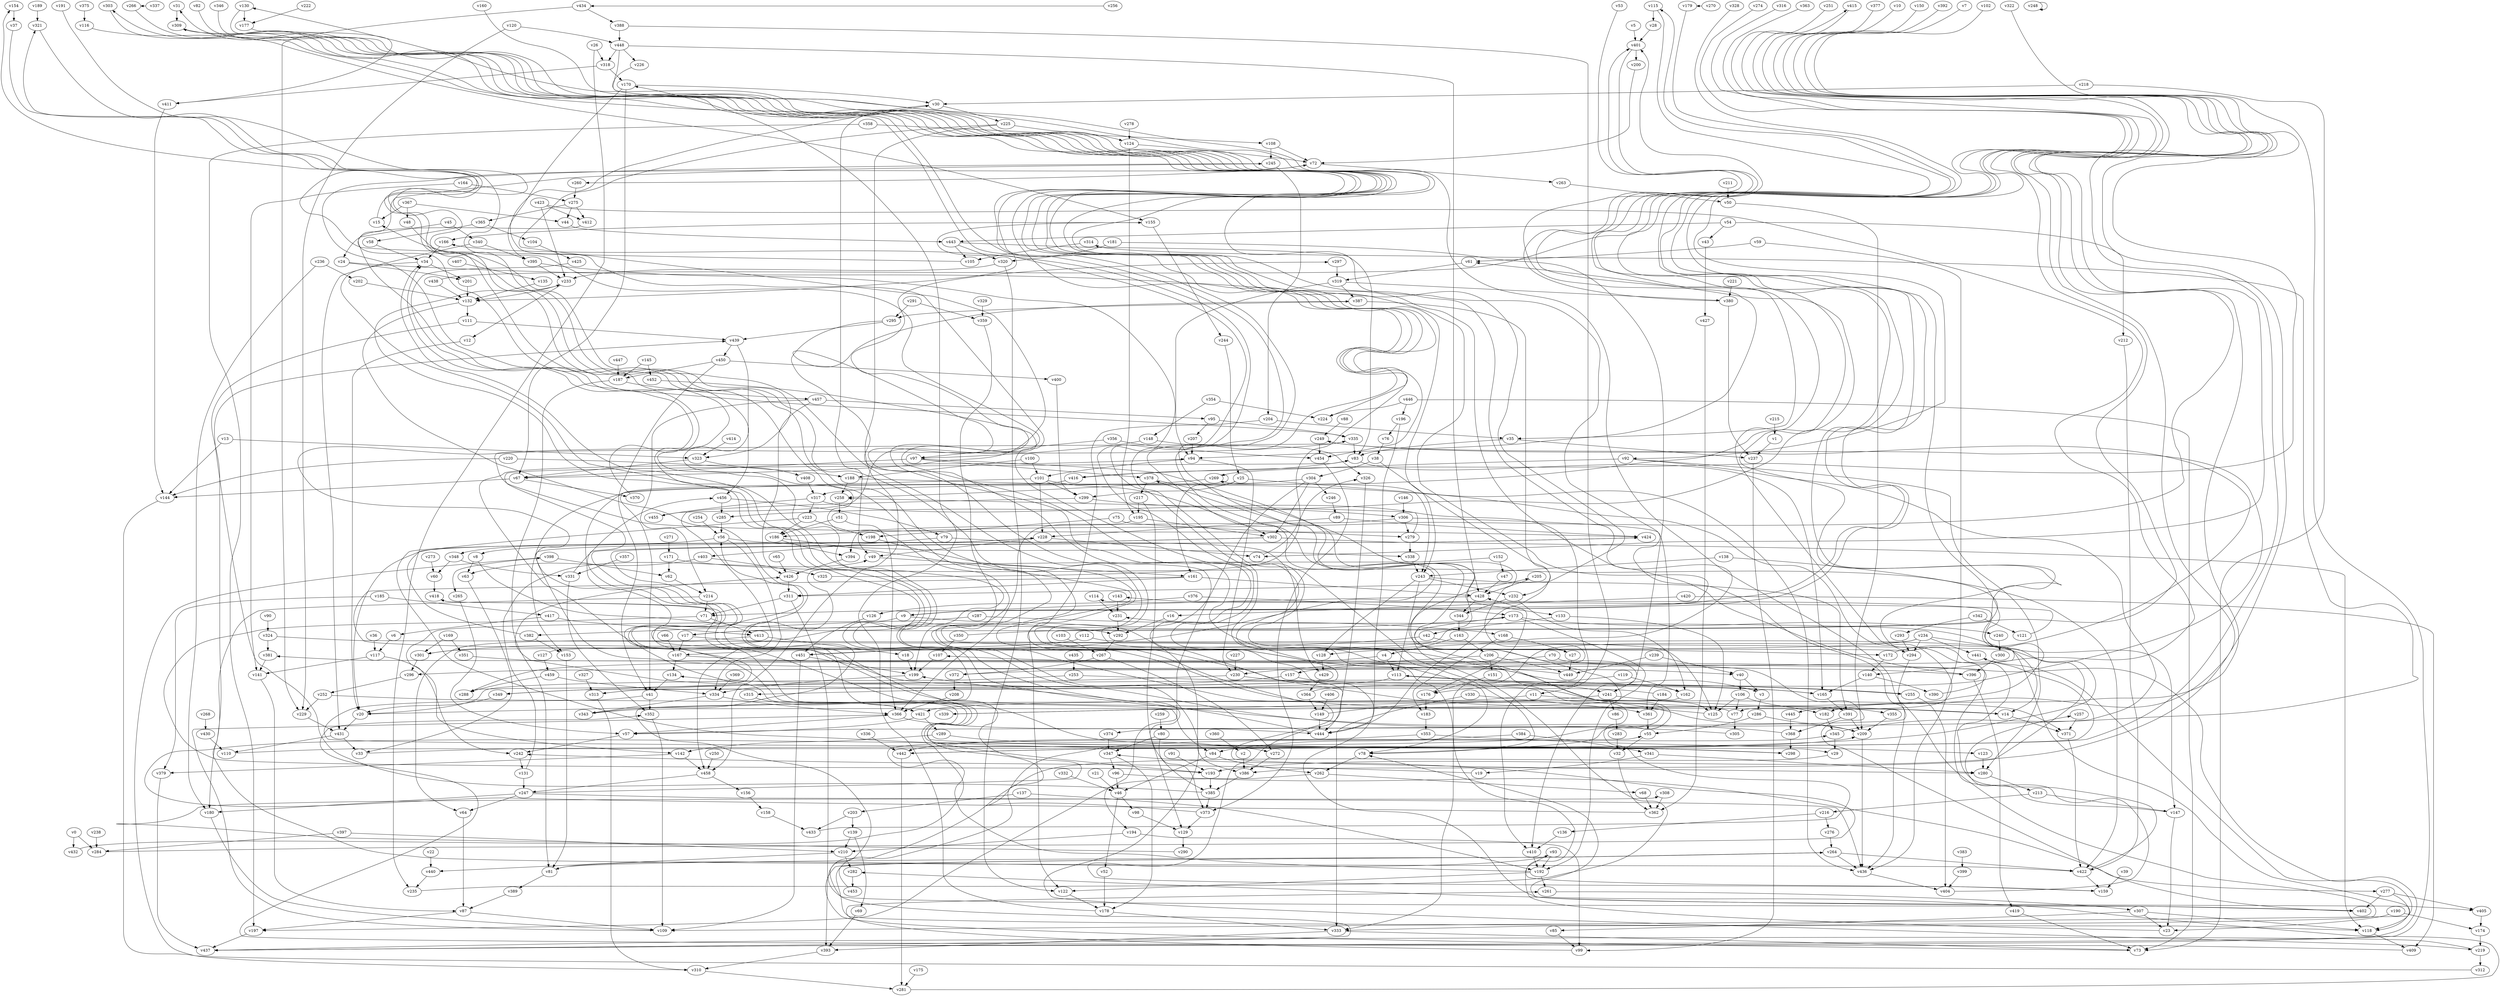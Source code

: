 // Benchmark game 687 - 460 vertices
// time_bound: 179
// targets: v182
digraph G {
    v0 [name="v0", player=1];
    v1 [name="v1", player=0];
    v2 [name="v2", player=0];
    v3 [name="v3", player=1];
    v4 [name="v4", player=1];
    v5 [name="v5", player=1];
    v6 [name="v6", player=0];
    v7 [name="v7", player=0];
    v8 [name="v8", player=1];
    v9 [name="v9", player=0];
    v10 [name="v10", player=0];
    v11 [name="v11", player=1];
    v12 [name="v12", player=1];
    v13 [name="v13", player=0];
    v14 [name="v14", player=1];
    v15 [name="v15", player=0];
    v16 [name="v16", player=0];
    v17 [name="v17", player=1];
    v18 [name="v18", player=1];
    v19 [name="v19", player=1];
    v20 [name="v20", player=1];
    v21 [name="v21", player=0];
    v22 [name="v22", player=1];
    v23 [name="v23", player=0];
    v24 [name="v24", player=0];
    v25 [name="v25", player=1];
    v26 [name="v26", player=1];
    v27 [name="v27", player=0];
    v28 [name="v28", player=0];
    v29 [name="v29", player=0];
    v30 [name="v30", player=1];
    v31 [name="v31", player=0];
    v32 [name="v32", player=1];
    v33 [name="v33", player=1];
    v34 [name="v34", player=1];
    v35 [name="v35", player=1];
    v36 [name="v36", player=1];
    v37 [name="v37", player=1];
    v38 [name="v38", player=0];
    v39 [name="v39", player=1];
    v40 [name="v40", player=1];
    v41 [name="v41", player=0];
    v42 [name="v42", player=1];
    v43 [name="v43", player=0];
    v44 [name="v44", player=0];
    v45 [name="v45", player=0];
    v46 [name="v46", player=1];
    v47 [name="v47", player=1];
    v48 [name="v48", player=1];
    v49 [name="v49", player=1];
    v50 [name="v50", player=1];
    v51 [name="v51", player=1];
    v52 [name="v52", player=0];
    v53 [name="v53", player=1];
    v54 [name="v54", player=0];
    v55 [name="v55", player=1];
    v56 [name="v56", player=1];
    v57 [name="v57", player=0];
    v58 [name="v58", player=0];
    v59 [name="v59", player=0];
    v60 [name="v60", player=0];
    v61 [name="v61", player=0];
    v62 [name="v62", player=0];
    v63 [name="v63", player=0];
    v64 [name="v64", player=0];
    v65 [name="v65", player=1];
    v66 [name="v66", player=1];
    v67 [name="v67", player=0];
    v68 [name="v68", player=1];
    v69 [name="v69", player=0];
    v70 [name="v70", player=0];
    v71 [name="v71", player=0];
    v72 [name="v72", player=0];
    v73 [name="v73", player=1];
    v74 [name="v74", player=1];
    v75 [name="v75", player=1];
    v76 [name="v76", player=0];
    v77 [name="v77", player=1];
    v78 [name="v78", player=0];
    v79 [name="v79", player=1];
    v80 [name="v80", player=0];
    v81 [name="v81", player=1];
    v82 [name="v82", player=0];
    v83 [name="v83", player=1];
    v84 [name="v84", player=1];
    v85 [name="v85", player=1];
    v86 [name="v86", player=0];
    v87 [name="v87", player=1];
    v88 [name="v88", player=1];
    v89 [name="v89", player=1];
    v90 [name="v90", player=0];
    v91 [name="v91", player=0];
    v92 [name="v92", player=1];
    v93 [name="v93", player=0];
    v94 [name="v94", player=1];
    v95 [name="v95", player=0];
    v96 [name="v96", player=1];
    v97 [name="v97", player=1];
    v98 [name="v98", player=0];
    v99 [name="v99", player=0];
    v100 [name="v100", player=1];
    v101 [name="v101", player=0];
    v102 [name="v102", player=1];
    v103 [name="v103", player=0];
    v104 [name="v104", player=1];
    v105 [name="v105", player=0];
    v106 [name="v106", player=1];
    v107 [name="v107", player=1];
    v108 [name="v108", player=1];
    v109 [name="v109", player=1];
    v110 [name="v110", player=1];
    v111 [name="v111", player=1];
    v112 [name="v112", player=1];
    v113 [name="v113", player=1];
    v114 [name="v114", player=0];
    v115 [name="v115", player=0];
    v116 [name="v116", player=1];
    v117 [name="v117", player=1];
    v118 [name="v118", player=1];
    v119 [name="v119", player=1];
    v120 [name="v120", player=1];
    v121 [name="v121", player=0];
    v122 [name="v122", player=1];
    v123 [name="v123", player=1];
    v124 [name="v124", player=0];
    v125 [name="v125", player=0];
    v126 [name="v126", player=0];
    v127 [name="v127", player=1];
    v128 [name="v128", player=0];
    v129 [name="v129", player=1];
    v130 [name="v130", player=1];
    v131 [name="v131", player=0];
    v132 [name="v132", player=0];
    v133 [name="v133", player=0];
    v134 [name="v134", player=1];
    v135 [name="v135", player=1];
    v136 [name="v136", player=1];
    v137 [name="v137", player=1];
    v138 [name="v138", player=0];
    v139 [name="v139", player=1];
    v140 [name="v140", player=1];
    v141 [name="v141", player=1];
    v142 [name="v142", player=1];
    v143 [name="v143", player=0];
    v144 [name="v144", player=0];
    v145 [name="v145", player=0];
    v146 [name="v146", player=1];
    v147 [name="v147", player=0];
    v148 [name="v148", player=0];
    v149 [name="v149", player=0];
    v150 [name="v150", player=0];
    v151 [name="v151", player=1];
    v152 [name="v152", player=0];
    v153 [name="v153", player=0];
    v154 [name="v154", player=0];
    v155 [name="v155", player=0];
    v156 [name="v156", player=1];
    v157 [name="v157", player=0];
    v158 [name="v158", player=0];
    v159 [name="v159", player=0];
    v160 [name="v160", player=1];
    v161 [name="v161", player=1];
    v162 [name="v162", player=0];
    v163 [name="v163", player=0];
    v164 [name="v164", player=1];
    v165 [name="v165", player=0];
    v166 [name="v166", player=0];
    v167 [name="v167", player=1];
    v168 [name="v168", player=0];
    v169 [name="v169", player=0];
    v170 [name="v170", player=0];
    v171 [name="v171", player=0];
    v172 [name="v172", player=0];
    v173 [name="v173", player=0];
    v174 [name="v174", player=0];
    v175 [name="v175", player=0];
    v176 [name="v176", player=0];
    v177 [name="v177", player=0];
    v178 [name="v178", player=1];
    v179 [name="v179", player=0];
    v180 [name="v180", player=0];
    v181 [name="v181", player=1];
    v182 [name="v182", player=1, target=1];
    v183 [name="v183", player=0];
    v184 [name="v184", player=1];
    v185 [name="v185", player=0];
    v186 [name="v186", player=1];
    v187 [name="v187", player=1];
    v188 [name="v188", player=1];
    v189 [name="v189", player=0];
    v190 [name="v190", player=0];
    v191 [name="v191", player=0];
    v192 [name="v192", player=0];
    v193 [name="v193", player=1];
    v194 [name="v194", player=0];
    v195 [name="v195", player=1];
    v196 [name="v196", player=0];
    v197 [name="v197", player=1];
    v198 [name="v198", player=1];
    v199 [name="v199", player=0];
    v200 [name="v200", player=0];
    v201 [name="v201", player=1];
    v202 [name="v202", player=1];
    v203 [name="v203", player=1];
    v204 [name="v204", player=0];
    v205 [name="v205", player=0];
    v206 [name="v206", player=1];
    v207 [name="v207", player=0];
    v208 [name="v208", player=1];
    v209 [name="v209", player=0];
    v210 [name="v210", player=1];
    v211 [name="v211", player=0];
    v212 [name="v212", player=0];
    v213 [name="v213", player=1];
    v214 [name="v214", player=1];
    v215 [name="v215", player=1];
    v216 [name="v216", player=1];
    v217 [name="v217", player=1];
    v218 [name="v218", player=1];
    v219 [name="v219", player=0];
    v220 [name="v220", player=1];
    v221 [name="v221", player=0];
    v222 [name="v222", player=1];
    v223 [name="v223", player=0];
    v224 [name="v224", player=0];
    v225 [name="v225", player=1];
    v226 [name="v226", player=0];
    v227 [name="v227", player=0];
    v228 [name="v228", player=0];
    v229 [name="v229", player=1];
    v230 [name="v230", player=0];
    v231 [name="v231", player=0];
    v232 [name="v232", player=0];
    v233 [name="v233", player=1];
    v234 [name="v234", player=1];
    v235 [name="v235", player=0];
    v236 [name="v236", player=1];
    v237 [name="v237", player=0];
    v238 [name="v238", player=0];
    v239 [name="v239", player=1];
    v240 [name="v240", player=1];
    v241 [name="v241", player=0];
    v242 [name="v242", player=0];
    v243 [name="v243", player=0];
    v244 [name="v244", player=1];
    v245 [name="v245", player=0];
    v246 [name="v246", player=0];
    v247 [name="v247", player=0];
    v248 [name="v248", player=0];
    v249 [name="v249", player=0];
    v250 [name="v250", player=0];
    v251 [name="v251", player=0];
    v252 [name="v252", player=1];
    v253 [name="v253", player=0];
    v254 [name="v254", player=1];
    v255 [name="v255", player=1];
    v256 [name="v256", player=1];
    v257 [name="v257", player=0];
    v258 [name="v258", player=0];
    v259 [name="v259", player=1];
    v260 [name="v260", player=1];
    v261 [name="v261", player=1];
    v262 [name="v262", player=0];
    v263 [name="v263", player=1];
    v264 [name="v264", player=0];
    v265 [name="v265", player=0];
    v266 [name="v266", player=0];
    v267 [name="v267", player=0];
    v268 [name="v268", player=0];
    v269 [name="v269", player=0];
    v270 [name="v270", player=1];
    v271 [name="v271", player=1];
    v272 [name="v272", player=1];
    v273 [name="v273", player=0];
    v274 [name="v274", player=1];
    v275 [name="v275", player=1];
    v276 [name="v276", player=1];
    v277 [name="v277", player=1];
    v278 [name="v278", player=0];
    v279 [name="v279", player=0];
    v280 [name="v280", player=0];
    v281 [name="v281", player=1];
    v282 [name="v282", player=0];
    v283 [name="v283", player=0];
    v284 [name="v284", player=1];
    v285 [name="v285", player=1];
    v286 [name="v286", player=0];
    v287 [name="v287", player=1];
    v288 [name="v288", player=0];
    v289 [name="v289", player=0];
    v290 [name="v290", player=0];
    v291 [name="v291", player=1];
    v292 [name="v292", player=1];
    v293 [name="v293", player=0];
    v294 [name="v294", player=0];
    v295 [name="v295", player=0];
    v296 [name="v296", player=1];
    v297 [name="v297", player=1];
    v298 [name="v298", player=1];
    v299 [name="v299", player=0];
    v300 [name="v300", player=0];
    v301 [name="v301", player=0];
    v302 [name="v302", player=1];
    v303 [name="v303", player=0];
    v304 [name="v304", player=0];
    v305 [name="v305", player=1];
    v306 [name="v306", player=0];
    v307 [name="v307", player=1];
    v308 [name="v308", player=1];
    v309 [name="v309", player=1];
    v310 [name="v310", player=1];
    v311 [name="v311", player=1];
    v312 [name="v312", player=1];
    v313 [name="v313", player=0];
    v314 [name="v314", player=0];
    v315 [name="v315", player=0];
    v316 [name="v316", player=1];
    v317 [name="v317", player=0];
    v318 [name="v318", player=0];
    v319 [name="v319", player=1];
    v320 [name="v320", player=0];
    v321 [name="v321", player=1];
    v322 [name="v322", player=1];
    v323 [name="v323", player=0];
    v324 [name="v324", player=1];
    v325 [name="v325", player=1];
    v326 [name="v326", player=0];
    v327 [name="v327", player=1];
    v328 [name="v328", player=0];
    v329 [name="v329", player=0];
    v330 [name="v330", player=0];
    v331 [name="v331", player=1];
    v332 [name="v332", player=1];
    v333 [name="v333", player=0];
    v334 [name="v334", player=1];
    v335 [name="v335", player=1];
    v336 [name="v336", player=0];
    v337 [name="v337", player=0];
    v338 [name="v338", player=0];
    v339 [name="v339", player=1];
    v340 [name="v340", player=1];
    v341 [name="v341", player=1];
    v342 [name="v342", player=1];
    v343 [name="v343", player=1];
    v344 [name="v344", player=0];
    v345 [name="v345", player=0];
    v346 [name="v346", player=0];
    v347 [name="v347", player=0];
    v348 [name="v348", player=0];
    v349 [name="v349", player=1];
    v350 [name="v350", player=0];
    v351 [name="v351", player=0];
    v352 [name="v352", player=1];
    v353 [name="v353", player=0];
    v354 [name="v354", player=1];
    v355 [name="v355", player=0];
    v356 [name="v356", player=1];
    v357 [name="v357", player=0];
    v358 [name="v358", player=0];
    v359 [name="v359", player=1];
    v360 [name="v360", player=0];
    v361 [name="v361", player=1];
    v362 [name="v362", player=1];
    v363 [name="v363", player=1];
    v364 [name="v364", player=0];
    v365 [name="v365", player=0];
    v366 [name="v366", player=0];
    v367 [name="v367", player=1];
    v368 [name="v368", player=1];
    v369 [name="v369", player=1];
    v370 [name="v370", player=1];
    v371 [name="v371", player=0];
    v372 [name="v372", player=0];
    v373 [name="v373", player=0];
    v374 [name="v374", player=0];
    v375 [name="v375", player=1];
    v376 [name="v376", player=1];
    v377 [name="v377", player=0];
    v378 [name="v378", player=1];
    v379 [name="v379", player=1];
    v380 [name="v380", player=0];
    v381 [name="v381", player=1];
    v382 [name="v382", player=0];
    v383 [name="v383", player=0];
    v384 [name="v384", player=0];
    v385 [name="v385", player=0];
    v386 [name="v386", player=1];
    v387 [name="v387", player=1];
    v388 [name="v388", player=1];
    v389 [name="v389", player=0];
    v390 [name="v390", player=1];
    v391 [name="v391", player=0];
    v392 [name="v392", player=1];
    v393 [name="v393", player=0];
    v394 [name="v394", player=1];
    v395 [name="v395", player=0];
    v396 [name="v396", player=1];
    v397 [name="v397", player=1];
    v398 [name="v398", player=1];
    v399 [name="v399", player=1];
    v400 [name="v400", player=1];
    v401 [name="v401", player=1];
    v402 [name="v402", player=0];
    v403 [name="v403", player=1];
    v404 [name="v404", player=1];
    v405 [name="v405", player=1];
    v406 [name="v406", player=0];
    v407 [name="v407", player=1];
    v408 [name="v408", player=1];
    v409 [name="v409", player=0];
    v410 [name="v410", player=0];
    v411 [name="v411", player=1];
    v412 [name="v412", player=0];
    v413 [name="v413", player=0];
    v414 [name="v414", player=1];
    v415 [name="v415", player=1];
    v416 [name="v416", player=0];
    v417 [name="v417", player=1];
    v418 [name="v418", player=0];
    v419 [name="v419", player=0];
    v420 [name="v420", player=1];
    v421 [name="v421", player=0];
    v422 [name="v422", player=0];
    v423 [name="v423", player=1];
    v424 [name="v424", player=0];
    v425 [name="v425", player=1];
    v426 [name="v426", player=0];
    v427 [name="v427", player=0];
    v428 [name="v428", player=1];
    v429 [name="v429", player=1];
    v430 [name="v430", player=0];
    v431 [name="v431", player=1];
    v432 [name="v432", player=1];
    v433 [name="v433", player=0];
    v434 [name="v434", player=0];
    v435 [name="v435", player=0];
    v436 [name="v436", player=0];
    v437 [name="v437", player=1];
    v438 [name="v438", player=1];
    v439 [name="v439", player=1];
    v440 [name="v440", player=0];
    v441 [name="v441", player=1];
    v442 [name="v442", player=0];
    v443 [name="v443", player=0];
    v444 [name="v444", player=1];
    v445 [name="v445", player=1];
    v446 [name="v446", player=0];
    v447 [name="v447", player=1];
    v448 [name="v448", player=1];
    v449 [name="v449", player=0];
    v450 [name="v450", player=1];
    v451 [name="v451", player=1];
    v452 [name="v452", player=1];
    v453 [name="v453", player=0];
    v454 [name="v454", player=0];
    v455 [name="v455", player=0];
    v456 [name="v456", player=1];
    v457 [name="v457", player=0];
    v458 [name="v458", player=1];
    v459 [name="v459", player=1];

    v0 -> v432;
    v1 -> v237;
    v2 -> v386;
    v3 -> v286;
    v4 -> v288 [constraint="t >= 4"];
    v5 -> v401;
    v6 -> v117;
    v7 -> v193 [constraint="t >= 1"];
    v8 -> v292 [constraint="t < 7"];
    v9 -> v386;
    v10 -> v182 [constraint="t >= 4"];
    v11 -> v371;
    v12 -> v20;
    v13 -> v323;
    v14 -> v371;
    v15 -> v321 [constraint="t mod 4 == 1"];
    v16 -> v292;
    v17 -> v3 [constraint="t >= 2"];
    v18 -> v199;
    v19 -> v242 [constraint="t >= 2"];
    v20 -> v431;
    v21 -> v46;
    v22 -> v440;
    v23 -> v30 [constraint="t >= 1"];
    v24 -> v311 [constraint="t mod 3 == 1"];
    v25 -> v161;
    v26 -> v235;
    v27 -> v335 [constraint="t >= 3"];
    v28 -> v401;
    v29 -> v437 [constraint="t >= 5"];
    v30 -> v225;
    v31 -> v309;
    v32 -> v362;
    v33 -> v173 [constraint="t mod 4 == 2"];
    v34 -> v20 [constraint="t >= 3"];
    v35 -> v83;
    v36 -> v117;
    v37 -> v172 [constraint="t < 14"];
    v38 -> v243;
    v39 -> v159;
    v40 -> v106;
    v41 -> v298 [constraint="t < 14"];
    v42 -> v14;
    v43 -> v427;
    v44 -> v443;
    v45 -> v340;
    v46 -> v98;
    v47 -> v428;
    v48 -> v159 [constraint="t < 10"];
    v49 -> v161;
    v50 -> v209;
    v51 -> v366;
    v52 -> v178;
    v53 -> v94 [constraint="t < 13"];
    v54 -> v212;
    v55 -> v32;
    v56 -> v348;
    v57 -> v242;
    v58 -> v34;
    v59 -> v61;
    v60 -> v418;
    v61 -> v319;
    v62 -> v214;
    v63 -> v33;
    v64 -> v87;
    v65 -> v426;
    v66 -> v167;
    v67 -> v370;
    v68 -> v362;
    v69 -> v393;
    v70 -> v396;
    v71 -> v193 [constraint="t mod 3 == 1"];
    v72 -> v263;
    v73 -> v264 [constraint="t < 9"];
    v74 -> v326 [constraint="t mod 5 == 0"];
    v75 -> v198;
    v76 -> v38;
    v77 -> v154 [constraint="t mod 5 == 2"];
    v78 -> v155 [constraint="t >= 3"];
    v79 -> v403;
    v80 -> v347;
    v81 -> v389;
    v82 -> v454 [constraint="t mod 4 == 0"];
    v83 -> v416;
    v84 -> v46;
    v85 -> v99;
    v86 -> v283;
    v87 -> v197;
    v88 -> v249;
    v89 -> v424;
    v90 -> v324;
    v91 -> v193;
    v92 -> v57 [constraint="t mod 5 == 3"];
    v93 -> v81 [constraint="t >= 1"];
    v94 -> v101;
    v95 -> v335;
    v96 -> v402 [constraint="t < 12"];
    v97 -> v133 [constraint="t >= 3"];
    v98 -> v129;
    v99 -> v261 [constraint="t < 8"];
    v100 -> v188;
    v101 -> v41;
    v102 -> v416 [constraint="t >= 1"];
    v103 -> v267;
    v104 -> v425;
    v105 -> v245 [constraint="t < 15"];
    v106 -> v125;
    v107 -> v199;
    v108 -> v72;
    v109 -> v366 [constraint="t mod 4 == 2"];
    v110 -> v441 [constraint="t mod 5 == 4"];
    v111 -> v439;
    v112 -> v125;
    v113 -> v255;
    v114 -> v231;
    v115 -> v317 [constraint="t >= 1"];
    v116 -> v155 [constraint="t >= 4"];
    v117 -> v142;
    v118 -> v409;
    v119 -> v162;
    v120 -> v448;
    v121 -> v143 [constraint="t >= 1"];
    v122 -> v178;
    v123 -> v280;
    v124 -> v72;
    v125 -> v15 [constraint="t < 10"];
    v126 -> v451;
    v127 -> v378 [constraint="t < 5"];
    v128 -> v429;
    v129 -> v290;
    v130 -> v71 [constraint="t mod 4 == 1"];
    v131 -> v247;
    v132 -> v298 [constraint="t mod 3 == 1"];
    v133 -> v125;
    v134 -> v41;
    v135 -> v132;
    v136 -> v410;
    v137 -> v203;
    v138 -> v243;
    v139 -> v210;
    v140 -> v390;
    v141 -> v87;
    v142 -> v458;
    v143 -> v231;
    v144 -> v310;
    v145 -> v452;
    v146 -> v306;
    v147 -> v257 [constraint="t >= 3"];
    v148 -> v97;
    v149 -> v125 [constraint="t < 8"];
    v150 -> v74 [constraint="t < 14"];
    v151 -> v176;
    v152 -> v343 [constraint="t mod 5 == 0"];
    v153 -> v81;
    v154 -> v37;
    v155 -> v244;
    v156 -> v158;
    v157 -> v313;
    v158 -> v433;
    v159 -> v93 [constraint="t >= 1"];
    v160 -> v167 [constraint="t >= 4"];
    v161 -> v294 [constraint="t mod 3 == 2"];
    v162 -> v402 [constraint="t >= 1"];
    v163 -> v206;
    v164 -> v141;
    v165 -> v426 [constraint="t mod 5 == 2"];
    v166 -> v34;
    v167 -> v78 [constraint="t >= 5"];
    v168 -> v27;
    v169 -> v301;
    v170 -> v67;
    v171 -> v17 [constraint="t >= 2"];
    v172 -> v249 [constraint="t < 9"];
    v173 -> v240;
    v174 -> v219;
    v175 -> v281;
    v176 -> v183;
    v177 -> v411 [constraint="t >= 3"];
    v178 -> v333;
    v179 -> v285 [constraint="t mod 3 == 2"];
    v180 -> v109 [constraint="t < 9"];
    v181 -> v320;
    v182 -> v345;
    v183 -> v353;
    v184 -> v418 [constraint="t mod 3 == 2"];
    v185 -> v379;
    v186 -> v355 [constraint="t >= 2"];
    v187 -> v81;
    v188 -> v77 [constraint="t >= 1"];
    v189 -> v321;
    v190 -> v174;
    v191 -> v349 [constraint="t < 7"];
    v192 -> v55 [constraint="t < 6"];
    v193 -> v385;
    v194 -> v99;
    v195 -> v302;
    v196 -> v76;
    v197 -> v437;
    v198 -> v280 [constraint="t < 7"];
    v199 -> v334;
    v200 -> v72 [constraint="t >= 1"];
    v201 -> v132;
    v202 -> v132;
    v203 -> v139;
    v204 -> v122;
    v205 -> v428;
    v206 -> v230;
    v207 -> v94;
    v208 -> v366;
    v209 -> v134 [constraint="t >= 3"];
    v210 -> v440;
    v211 -> v50;
    v212 -> v422;
    v213 -> v216;
    v214 -> v422 [constraint="t < 14"];
    v215 -> v1;
    v216 -> v276;
    v217 -> v195;
    v218 -> v73;
    v219 -> v437 [constraint="t mod 3 == 1"];
    v220 -> v144;
    v221 -> v380;
    v222 -> v177 [constraint="t < 11"];
    v223 -> v20;
    v224 -> v31 [constraint="t < 12"];
    v225 -> v67 [constraint="t mod 5 == 1"];
    v226 -> v374 [constraint="t mod 2 == 1"];
    v227 -> v230;
    v228 -> v74;
    v229 -> v431;
    v230 -> v349;
    v231 -> v292;
    v232 -> v344;
    v233 -> v12;
    v234 -> v333;
    v235 -> v166 [constraint="t >= 1"];
    v236 -> v180;
    v237 -> v99;
    v238 -> v284;
    v239 -> v40;
    v240 -> v300;
    v241 -> v339;
    v242 -> v131;
    v243 -> v113;
    v244 -> v25;
    v245 -> v219 [constraint="t mod 3 == 1"];
    v246 -> v89;
    v247 -> v56 [constraint="t >= 4"];
    v248 -> v248;
    v249 -> v454;
    v250 -> v458;
    v251 -> v92 [constraint="t >= 3"];
    v252 -> v197 [constraint="t < 14"];
    v253 -> v20;
    v254 -> v56;
    v255 -> v404;
    v256 -> v434 [constraint="t >= 2"];
    v257 -> v371;
    v258 -> v51;
    v259 -> v80;
    v260 -> v275;
    v261 -> v307;
    v262 -> v194;
    v263 -> v50;
    v264 -> v118 [constraint="t < 10"];
    v265 -> v57;
    v266 -> v241 [constraint="t mod 2 == 1"];
    v267 -> v272;
    v268 -> v430;
    v269 -> v258;
    v270 -> v179 [constraint="t >= 4"];
    v271 -> v171;
    v272 -> v386;
    v273 -> v60;
    v274 -> v9 [constraint="t < 5"];
    v275 -> v412;
    v276 -> v264;
    v277 -> v405;
    v278 -> v124;
    v279 -> v258 [constraint="t mod 2 == 1"];
    v280 -> v213;
    v281 -> v282 [constraint="t >= 2"];
    v282 -> v453;
    v283 -> v32;
    v284 -> v347 [constraint="t >= 1"];
    v285 -> v56;
    v286 -> v55;
    v287 -> v168;
    v288 -> v83 [constraint="t >= 2"];
    v289 -> v272;
    v290 -> v308 [constraint="t >= 2"];
    v291 -> v359;
    v292 -> v267;
    v293 -> v294;
    v294 -> v436;
    v295 -> v405 [constraint="t mod 5 == 0"];
    v296 -> v252;
    v297 -> v319;
    v298 -> v228 [constraint="t < 8"];
    v299 -> v458;
    v300 -> v396;
    v301 -> v233 [constraint="t mod 2 == 0"];
    v302 -> v40 [constraint="t >= 3"];
    v303 -> v451 [constraint="t mod 2 == 0"];
    v304 -> v302;
    v305 -> v72 [constraint="t mod 2 == 1"];
    v306 -> v279;
    v307 -> v118;
    v308 -> v362;
    v309 -> v132 [constraint="t < 12"];
    v310 -> v281;
    v311 -> v71;
    v312 -> v398 [constraint="t mod 3 == 1"];
    v313 -> v310;
    v314 -> v105;
    v315 -> v421;
    v316 -> v9 [constraint="t >= 1"];
    v317 -> v223;
    v318 -> v411;
    v319 -> v387;
    v320 -> v122;
    v321 -> v323 [constraint="t mod 5 == 0"];
    v322 -> v437 [constraint="t < 11"];
    v323 -> v408;
    v324 -> v296 [constraint="t >= 5"];
    v325 -> v309 [constraint="t < 13"];
    v326 -> v444;
    v327 -> v313;
    v328 -> v118 [constraint="t < 11"];
    v329 -> v359;
    v330 -> v361;
    v331 -> v456;
    v332 -> v46;
    v333 -> v393;
    v334 -> v366;
    v335 -> v424 [constraint="t mod 5 == 4"];
    v336 -> v442;
    v337 -> v266 [constraint="t mod 4 == 2"];
    v338 -> v243;
    v339 -> v303 [constraint="t < 8"];
    v340 -> v431;
    v341 -> v19;
    v342 -> v293;
    v343 -> v114 [constraint="t < 7"];
    v344 -> v163;
    v345 -> v314 [constraint="t < 9"];
    v346 -> v232 [constraint="t mod 3 == 0"];
    v347 -> v96;
    v348 -> v331;
    v349 -> v20;
    v350 -> v415 [constraint="t mod 4 == 0"];
    v351 -> v277 [constraint="t mod 5 == 1"];
    v352 -> v109;
    v353 -> v123;
    v354 -> v224;
    v355 -> v209;
    v356 -> v454;
    v357 -> v331;
    v358 -> v197;
    v359 -> v199;
    v360 -> v2;
    v361 -> v55;
    v362 -> v209 [constraint="t >= 2"];
    v363 -> v386 [constraint="t mod 4 == 1"];
    v364 -> v249 [constraint="t < 15"];
    v365 -> v58;
    v366 -> v444;
    v367 -> v44;
    v368 -> v34 [constraint="t mod 3 == 0"];
    v369 -> v334;
    v370 -> v34 [constraint="t >= 5"];
    v371 -> v422;
    v372 -> v208;
    v373 -> v345 [constraint="t mod 4 == 2"];
    v374 -> v347;
    v375 -> v116;
    v376 -> v173;
    v377 -> v186 [constraint="t >= 2"];
    v378 -> v372 [constraint="t mod 2 == 0"];
    v379 -> v437;
    v380 -> v401 [constraint="t mod 2 == 0"];
    v381 -> v141;
    v382 -> v228 [constraint="t < 8"];
    v383 -> v399;
    v384 -> v84;
    v385 -> v439 [constraint="t >= 2"];
    v386 -> v385;
    v387 -> v444;
    v388 -> v448;
    v389 -> v87;
    v390 -> v381 [constraint="t >= 5"];
    v391 -> v209;
    v392 -> v442 [constraint="t >= 3"];
    v393 -> v310;
    v394 -> v426;
    v395 -> v78 [constraint="t >= 2"];
    v396 -> v130 [constraint="t >= 3"];
    v397 -> v210;
    v398 -> v265;
    v399 -> v404;
    v400 -> v299;
    v401 -> v35 [constraint="t >= 2"];
    v402 -> v78 [constraint="t >= 3"];
    v403 -> v63;
    v404 -> v401 [constraint="t < 6"];
    v405 -> v174;
    v406 -> v149;
    v407 -> v135;
    v408 -> v317;
    v409 -> v352 [constraint="t < 6"];
    v410 -> v192;
    v411 -> v144;
    v412 -> v385 [constraint="t >= 5"];
    v413 -> v18;
    v414 -> v323;
    v415 -> v445 [constraint="t < 10"];
    v416 -> v193 [constraint="t >= 5"];
    v417 -> v413;
    v418 -> v14 [constraint="t >= 1"];
    v419 -> v73;
    v420 -> v409;
    v421 -> v57;
    v422 -> v61 [constraint="t >= 4"];
    v423 -> v140 [constraint="t < 5"];
    v424 -> v29 [constraint="t >= 4"];
    v425 -> v335 [constraint="t >= 5"];
    v426 -> v311;
    v427 -> v362;
    v428 -> v9;
    v429 -> v364;
    v430 -> v110;
    v431 -> v110;
    v432 -> v94 [constraint="t < 14"];
    v433 -> v205 [constraint="t < 14"];
    v434 -> v229;
    v435 -> v253;
    v436 -> v404;
    v437 -> v107 [constraint="t mod 4 == 2"];
    v438 -> v115 [constraint="t mod 3 == 2"];
    v439 -> v450;
    v440 -> v235;
    v441 -> v109 [constraint="t mod 3 == 1"];
    v442 -> v231 [constraint="t < 7"];
    v443 -> v105;
    v444 -> v199;
    v445 -> v368;
    v446 -> v73;
    v447 -> v187;
    v448 -> v333 [constraint="t mod 5 == 3"];
    v449 -> v387 [constraint="t mod 4 == 0"];
    v450 -> v41;
    v451 -> v199;
    v452 -> v313 [constraint="t >= 3"];
    v453 -> v424 [constraint="t mod 5 == 3"];
    v454 -> v373;
    v455 -> v297 [constraint="t < 8"];
    v456 -> v79;
    v457 -> v95;
    v458 -> v156;
    v459 -> v334;
    v92 -> v269;
    v350 -> v107;
    v423 -> v412;
    v148 -> v326;
    v92 -> v280;
    v209 -> v436;
    v84 -> v262;
    v378 -> v217;
    v145 -> v187;
    v335 -> v83;
    v302 -> v118;
    v71 -> v413;
    v152 -> v47;
    v106 -> v182;
    v225 -> v124;
    v124 -> v195;
    v67 -> v144;
    v132 -> v111;
    v323 -> v67;
    v319 -> v94;
    v45 -> v24;
    v142 -> v379;
    v319 -> v380;
    v451 -> v109;
    v243 -> v391;
    v223 -> v186;
    v213 -> v147;
    v230 -> v165;
    v24 -> v201;
    v239 -> v449;
    v206 -> v151;
    v138 -> v422;
    v333 -> v73;
    v168 -> v183;
    v304 -> v84;
    v70 -> v157;
    v397 -> v284;
    v267 -> v372;
    v376 -> v126;
    v345 -> v29;
    v245 -> v204;
    v187 -> v457;
    v306 -> v394;
    v11 -> v421;
    v384 -> v341;
    v178 -> v170;
    v459 -> v288;
    v101 -> v302;
    v234 -> v441;
    v137 -> v192;
    v367 -> v15;
    v80 -> v373;
    v387 -> v295;
    v428 -> v344;
    v277 -> v402;
    v365 -> v104;
    v330 -> v333;
    v253 -> v241;
    v269 -> v269;
    v269 -> v243;
    v192 -> v122;
    v115 -> v28;
    v95 -> v207;
    v100 -> v101;
    v0 -> v284;
    v320 -> v233;
    v186 -> v394;
    v304 -> v246;
    v140 -> v165;
    v380 -> v237;
    v120 -> v229;
    v417 -> v6;
    v46 -> v52;
    v458 -> v247;
    v234 -> v147;
    v119 -> v176;
    v190 -> v23;
    v348 -> v60;
    v252 -> v229;
    v443 -> v83;
    v456 -> v285;
    v443 -> v320;
    v275 -> v44;
    v403 -> v325;
    v264 -> v436;
    v111 -> v180;
    v51 -> v186;
    v217 -> v129;
    v147 -> v23;
    v423 -> v233;
    v54 -> v43;
    v413 -> v64;
    v286 -> v209;
    v385 -> v373;
    v161 -> v311;
    v93 -> v192;
    v101 -> v299;
    v87 -> v109;
    v155 -> v166;
    v401 -> v200;
    v219 -> v312;
    v181 -> v410;
    v54 -> v443;
    v279 -> v338;
    v434 -> v388;
    v4 -> v113;
    v233 -> v132;
    v446 -> v224;
    v317 -> v410;
    v38 -> v304;
    v302 -> v8;
    v194 -> v210;
    v340 -> v395;
    v30 -> v49;
    v457 -> v426;
    v139 -> v69;
    v40 -> v3;
    v382 -> v153;
    v172 -> v140;
    v171 -> v62;
    v391 -> v368;
    v373 -> v129;
    v59 -> v436;
    v264 -> v422;
    v247 -> v436;
    v275 -> v365;
    v117 -> v141;
    v295 -> v439;
    v185 -> v417;
    v113 -> v315;
    v157 -> v162;
    v108 -> v245;
    v94 -> v230;
    v311 -> v393;
    v72 -> v260;
    v9 -> v382;
    v243 -> v128;
    v318 -> v170;
    v25 -> v436;
    v289 -> v142;
    v97 -> v378;
    v395 -> v233;
    v356 -> v97;
    v450 -> v400;
    v78 -> v262;
    v214 -> v71;
    v165 -> v391;
    v448 -> v428;
    v287 -> v242;
    v241 -> v14;
    v167 -> v134;
    v243 -> v232;
    v353 -> v442;
    v173 -> v192;
    v442 -> v281;
    v89 -> v228;
    v396 -> v419;
    v127 -> v459;
    v56 -> v338;
    v210 -> v282;
    v438 -> v132;
    v422 -> v159;
    v421 -> v289;
    v192 -> v261;
    v173 -> v17;
    v291 -> v295;
    v324 -> v381;
    v25 -> v299;
    v431 -> v33;
    v439 -> v456;
    v163 -> v4;
    v188 -> v258;
    v204 -> v35;
    v35 -> v237;
    v97 -> v67;
    v247 -> v180;
    v34 -> v201;
    v301 -> v296;
    v41 -> v352;
    v304 -> v153;
    v131 -> v49;
    v354 -> v148;
    v234 -> v128;
    v448 -> v226;
    v17 -> v167;
    v388 -> v11;
    v149 -> v444;
    v299 -> v306;
    v334 -> v343;
    v130 -> v177;
    v203 -> v433;
    v232 -> v162;
    v42 -> v451;
    v448 -> v318;
    v450 -> v187;
    v317 -> v455;
    v234 -> v294;
    v358 -> v108;
    v169 -> v351;
    v13 -> v144;
    v367 -> v48;
    v133 -> v42;
    v457 -> v214;
    v306 -> v361;
    v170 -> v30;
    v216 -> v136;
    v184 -> v361;
    v247 -> v64;
    v195 -> v366;
    v236 -> v202;
    v26 -> v318;
    v56 -> v334;
    v366 -> v57;
    v196 -> v444;
    v262 -> v68;
    v347 -> v178;
    v264 -> v81;
    v83 -> v165;
    v75 -> v279;
    v331 -> v352;
    v225 -> v458;
    v398 -> v62;
    v307 -> v23;
    v255 -> v113;
    v220 -> v188;
    v79 -> v429;
    v341 -> v280;
    v307 -> v85;
    v164 -> v275;
    v368 -> v298;
    v170 -> v395;
    v342 -> v121;
    v176 -> v428;
    v218 -> v30;
    v96 -> v46;
    v106 -> v77;
    v420 -> v16;
    v101 -> v228;
    v27 -> v449;
    v277 -> v118;
    v77 -> v305;
    v364 -> v149;
    v161 -> v428;
    v112 -> v301;
    v206 -> v449;
    v228 -> v49;
    v446 -> v196;
    v241 -> v86;
    v8 -> v63;
    v223 -> v198;
}
